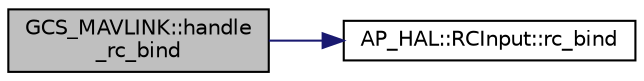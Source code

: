 digraph "GCS_MAVLINK::handle_rc_bind"
{
 // INTERACTIVE_SVG=YES
  edge [fontname="Helvetica",fontsize="10",labelfontname="Helvetica",labelfontsize="10"];
  node [fontname="Helvetica",fontsize="10",shape=record];
  rankdir="LR";
  Node1 [label="GCS_MAVLINK::handle\l_rc_bind",height=0.2,width=0.4,color="black", fillcolor="grey75", style="filled", fontcolor="black"];
  Node1 -> Node2 [color="midnightblue",fontsize="10",style="solid",fontname="Helvetica"];
  Node2 [label="AP_HAL::RCInput::rc_bind",height=0.2,width=0.4,color="black", fillcolor="white", style="filled",URL="$classAP__HAL_1_1RCInput.html#a31482267ba9d73c26fa2332b1595328b"];
}
